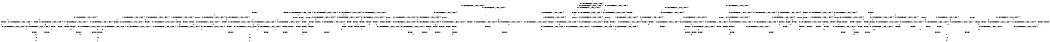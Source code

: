 digraph BCG {
size = "7, 10.5";
center = TRUE;
node [shape = circle];
0 [peripheries = 2];
0 -> 1 [label = "EX !0 !ATOMIC_EXCH_BRANCH (1, +1, TRUE, +0, 2, TRUE) !{0}"];
0 -> 2 [label = "EX !2 !ATOMIC_EXCH_BRANCH (1, +0, FALSE, +0, 1, TRUE) !{0}"];
0 -> 3 [label = "EX !1 !ATOMIC_EXCH_BRANCH (1, +1, TRUE, +0, 2, TRUE) !{0}"];
0 -> 4 [label = "EX !0 !ATOMIC_EXCH_BRANCH (1, +1, TRUE, +0, 2, TRUE) !{0}"];
1 -> 5 [label = "EX !2 !ATOMIC_EXCH_BRANCH (1, +0, FALSE, +0, 1, FALSE) !{0}"];
1 -> 6 [label = "EX !1 !ATOMIC_EXCH_BRANCH (1, +1, TRUE, +0, 2, FALSE) !{0}"];
1 -> 7 [label = "TERMINATE !0"];
2 -> 2 [label = "EX !2 !ATOMIC_EXCH_BRANCH (1, +0, FALSE, +0, 1, TRUE) !{0}"];
2 -> 8 [label = "EX !0 !ATOMIC_EXCH_BRANCH (1, +1, TRUE, +0, 2, TRUE) !{0}"];
2 -> 9 [label = "EX !1 !ATOMIC_EXCH_BRANCH (1, +1, TRUE, +0, 2, TRUE) !{0}"];
2 -> 10 [label = "EX !0 !ATOMIC_EXCH_BRANCH (1, +1, TRUE, +0, 2, TRUE) !{0}"];
3 -> 6 [label = "EX !0 !ATOMIC_EXCH_BRANCH (1, +1, TRUE, +0, 2, FALSE) !{0}"];
3 -> 11 [label = "EX !2 !ATOMIC_EXCH_BRANCH (1, +0, FALSE, +0, 1, FALSE) !{0}"];
3 -> 12 [label = "TERMINATE !1"];
3 -> 13 [label = "EX !0 !ATOMIC_EXCH_BRANCH (1, +1, TRUE, +0, 2, FALSE) !{0}"];
4 -> 14 [label = "EX !2 !ATOMIC_EXCH_BRANCH (1, +0, FALSE, +0, 1, FALSE) !{0}"];
4 -> 13 [label = "EX !1 !ATOMIC_EXCH_BRANCH (1, +1, TRUE, +0, 2, FALSE) !{0}"];
4 -> 15 [label = "TERMINATE !0"];
5 -> 16 [label = "EX !1 !ATOMIC_EXCH_BRANCH (1, +1, TRUE, +0, 2, FALSE) !{0}"];
5 -> 17 [label = "TERMINATE !0"];
5 -> 18 [label = "TERMINATE !2"];
6 -> 19 [label = "EX !2 !ATOMIC_EXCH_BRANCH (1, +0, FALSE, +0, 1, FALSE) !{0}"];
6 -> 20 [label = "TERMINATE !0"];
6 -> 21 [label = "TERMINATE !1"];
7 -> 22 [label = "EX !1 !ATOMIC_EXCH_BRANCH (1, +1, TRUE, +0, 2, FALSE) !{1}"];
7 -> 23 [label = "EX !2 !ATOMIC_EXCH_BRANCH (1, +0, FALSE, +0, 1, FALSE) !{1}"];
7 -> 24 [label = "EX !1 !ATOMIC_EXCH_BRANCH (1, +1, TRUE, +0, 2, FALSE) !{1}"];
8 -> 5 [label = "EX !2 !ATOMIC_EXCH_BRANCH (1, +0, FALSE, +0, 1, FALSE) !{0}"];
8 -> 25 [label = "EX !1 !ATOMIC_EXCH_BRANCH (1, +1, TRUE, +0, 2, FALSE) !{0}"];
8 -> 26 [label = "TERMINATE !0"];
9 -> 11 [label = "EX !2 !ATOMIC_EXCH_BRANCH (1, +0, FALSE, +0, 1, FALSE) !{0}"];
9 -> 25 [label = "EX !0 !ATOMIC_EXCH_BRANCH (1, +1, TRUE, +0, 2, FALSE) !{0}"];
9 -> 27 [label = "TERMINATE !1"];
9 -> 28 [label = "EX !0 !ATOMIC_EXCH_BRANCH (1, +1, TRUE, +0, 2, FALSE) !{0}"];
10 -> 14 [label = "EX !2 !ATOMIC_EXCH_BRANCH (1, +0, FALSE, +0, 1, FALSE) !{0}"];
10 -> 28 [label = "EX !1 !ATOMIC_EXCH_BRANCH (1, +1, TRUE, +0, 2, FALSE) !{0}"];
10 -> 29 [label = "TERMINATE !0"];
11 -> 16 [label = "EX !0 !ATOMIC_EXCH_BRANCH (1, +1, TRUE, +0, 2, FALSE) !{0}"];
11 -> 30 [label = "TERMINATE !2"];
11 -> 31 [label = "TERMINATE !1"];
11 -> 32 [label = "EX !0 !ATOMIC_EXCH_BRANCH (1, +1, TRUE, +0, 2, FALSE) !{0}"];
12 -> 33 [label = "EX !0 !ATOMIC_EXCH_BRANCH (1, +1, TRUE, +0, 2, FALSE) !{0}"];
12 -> 34 [label = "EX !2 !ATOMIC_EXCH_BRANCH (1, +0, FALSE, +0, 1, FALSE) !{0}"];
12 -> 35 [label = "EX !0 !ATOMIC_EXCH_BRANCH (1, +1, TRUE, +0, 2, FALSE) !{0}"];
13 -> 36 [label = "EX !2 !ATOMIC_EXCH_BRANCH (1, +0, FALSE, +0, 1, FALSE) !{0}"];
13 -> 37 [label = "TERMINATE !0"];
13 -> 38 [label = "TERMINATE !1"];
14 -> 32 [label = "EX !1 !ATOMIC_EXCH_BRANCH (1, +1, TRUE, +0, 2, FALSE) !{0}"];
14 -> 39 [label = "TERMINATE !0"];
14 -> 40 [label = "TERMINATE !2"];
15 -> 41 [label = "EX !1 !ATOMIC_EXCH_BRANCH (1, +1, TRUE, +0, 2, FALSE) !{1}"];
15 -> 42 [label = "EX !2 !ATOMIC_EXCH_BRANCH (1, +0, FALSE, +0, 1, FALSE) !{1}"];
16 -> 43 [label = "TERMINATE !0"];
16 -> 44 [label = "TERMINATE !2"];
16 -> 45 [label = "TERMINATE !1"];
17 -> 46 [label = "EX !1 !ATOMIC_EXCH_BRANCH (1, +1, TRUE, +0, 2, FALSE) !{1}"];
17 -> 47 [label = "TERMINATE !2"];
17 -> 48 [label = "EX !1 !ATOMIC_EXCH_BRANCH (1, +1, TRUE, +0, 2, FALSE) !{1}"];
18 -> 49 [label = "EX !1 !ATOMIC_EXCH_BRANCH (1, +1, TRUE, +0, 2, FALSE) !{0}"];
18 -> 50 [label = "TERMINATE !0"];
19 -> 43 [label = "TERMINATE !0"];
19 -> 44 [label = "TERMINATE !2"];
19 -> 45 [label = "TERMINATE !1"];
20 -> 51 [label = "EX !2 !ATOMIC_EXCH_BRANCH (1, +0, FALSE, +0, 1, FALSE) !{1}"];
20 -> 52 [label = "TERMINATE !1"];
21 -> 53 [label = "EX !2 !ATOMIC_EXCH_BRANCH (1, +0, FALSE, +0, 1, FALSE) !{0}"];
21 -> 54 [label = "TERMINATE !0"];
22 -> 51 [label = "EX !2 !ATOMIC_EXCH_BRANCH (1, +0, FALSE, +0, 1, FALSE) !{1}"];
22 -> 52 [label = "TERMINATE !1"];
23 -> 46 [label = "EX !1 !ATOMIC_EXCH_BRANCH (1, +1, TRUE, +0, 2, FALSE) !{1}"];
23 -> 47 [label = "TERMINATE !2"];
23 -> 48 [label = "EX !1 !ATOMIC_EXCH_BRANCH (1, +1, TRUE, +0, 2, FALSE) !{1}"];
24 -> 55 [label = "EX !2 !ATOMIC_EXCH_BRANCH (1, +0, FALSE, +0, 1, FALSE) !{1}"];
24 -> 56 [label = "TERMINATE !1"];
25 -> 19 [label = "EX !2 !ATOMIC_EXCH_BRANCH (1, +0, FALSE, +0, 1, FALSE) !{0}"];
25 -> 57 [label = "TERMINATE !0"];
25 -> 58 [label = "TERMINATE !1"];
26 -> 23 [label = "EX !2 !ATOMIC_EXCH_BRANCH (1, +0, FALSE, +0, 1, FALSE) !{1}"];
26 -> 59 [label = "EX !1 !ATOMIC_EXCH_BRANCH (1, +1, TRUE, +0, 2, FALSE) !{1}"];
26 -> 60 [label = "EX !1 !ATOMIC_EXCH_BRANCH (1, +1, TRUE, +0, 2, FALSE) !{1}"];
27 -> 34 [label = "EX !2 !ATOMIC_EXCH_BRANCH (1, +0, FALSE, +0, 1, FALSE) !{0}"];
27 -> 61 [label = "EX !0 !ATOMIC_EXCH_BRANCH (1, +1, TRUE, +0, 2, FALSE) !{0}"];
27 -> 62 [label = "EX !0 !ATOMIC_EXCH_BRANCH (1, +1, TRUE, +0, 2, FALSE) !{0}"];
28 -> 36 [label = "EX !2 !ATOMIC_EXCH_BRANCH (1, +0, FALSE, +0, 1, FALSE) !{0}"];
28 -> 63 [label = "TERMINATE !0"];
28 -> 64 [label = "TERMINATE !1"];
29 -> 42 [label = "EX !2 !ATOMIC_EXCH_BRANCH (1, +0, FALSE, +0, 1, FALSE) !{1}"];
29 -> 65 [label = "EX !1 !ATOMIC_EXCH_BRANCH (1, +1, TRUE, +0, 2, FALSE) !{1}"];
30 -> 49 [label = "EX !0 !ATOMIC_EXCH_BRANCH (1, +1, TRUE, +0, 2, FALSE) !{0}"];
30 -> 66 [label = "TERMINATE !1"];
30 -> 67 [label = "EX !0 !ATOMIC_EXCH_BRANCH (1, +1, TRUE, +0, 2, FALSE) !{0}"];
31 -> 68 [label = "EX !0 !ATOMIC_EXCH_BRANCH (1, +1, TRUE, +0, 2, FALSE) !{0}"];
31 -> 69 [label = "TERMINATE !2"];
31 -> 70 [label = "EX !0 !ATOMIC_EXCH_BRANCH (1, +1, TRUE, +0, 2, FALSE) !{0}"];
32 -> 71 [label = "TERMINATE !0"];
32 -> 72 [label = "TERMINATE !2"];
32 -> 73 [label = "TERMINATE !1"];
33 -> 53 [label = "EX !2 !ATOMIC_EXCH_BRANCH (1, +0, FALSE, +0, 1, FALSE) !{0}"];
33 -> 54 [label = "TERMINATE !0"];
34 -> 68 [label = "EX !0 !ATOMIC_EXCH_BRANCH (1, +1, TRUE, +0, 2, FALSE) !{0}"];
34 -> 69 [label = "TERMINATE !2"];
34 -> 70 [label = "EX !0 !ATOMIC_EXCH_BRANCH (1, +1, TRUE, +0, 2, FALSE) !{0}"];
35 -> 74 [label = "EX !2 !ATOMIC_EXCH_BRANCH (1, +0, FALSE, +0, 1, FALSE) !{0}"];
35 -> 75 [label = "TERMINATE !0"];
36 -> 71 [label = "TERMINATE !0"];
36 -> 72 [label = "TERMINATE !2"];
36 -> 73 [label = "TERMINATE !1"];
37 -> 76 [label = "EX !2 !ATOMIC_EXCH_BRANCH (1, +0, FALSE, +0, 1, FALSE) !{1}"];
37 -> 77 [label = "TERMINATE !1"];
38 -> 74 [label = "EX !2 !ATOMIC_EXCH_BRANCH (1, +0, FALSE, +0, 1, FALSE) !{0}"];
38 -> 75 [label = "TERMINATE !0"];
39 -> 78 [label = "EX !1 !ATOMIC_EXCH_BRANCH (1, +1, TRUE, +0, 2, FALSE) !{1}"];
39 -> 79 [label = "TERMINATE !2"];
40 -> 67 [label = "EX !1 !ATOMIC_EXCH_BRANCH (1, +1, TRUE, +0, 2, FALSE) !{0}"];
40 -> 80 [label = "TERMINATE !0"];
41 -> 76 [label = "EX !2 !ATOMIC_EXCH_BRANCH (1, +0, FALSE, +0, 1, FALSE) !{1}"];
41 -> 77 [label = "TERMINATE !1"];
42 -> 78 [label = "EX !1 !ATOMIC_EXCH_BRANCH (1, +1, TRUE, +0, 2, FALSE) !{1}"];
42 -> 79 [label = "TERMINATE !2"];
43 -> 81 [label = "TERMINATE !2"];
43 -> 82 [label = "TERMINATE !1"];
44 -> 83 [label = "TERMINATE !0"];
44 -> 84 [label = "TERMINATE !1"];
45 -> 85 [label = "TERMINATE !0"];
45 -> 86 [label = "TERMINATE !2"];
46 -> 81 [label = "TERMINATE !2"];
46 -> 82 [label = "TERMINATE !1"];
47 -> 87 [label = "EX !1 !ATOMIC_EXCH_BRANCH (1, +1, TRUE, +0, 2, FALSE) !{1}"];
47 -> 88 [label = "EX !1 !ATOMIC_EXCH_BRANCH (1, +1, TRUE, +0, 2, FALSE) !{1}"];
48 -> 89 [label = "TERMINATE !2"];
48 -> 90 [label = "TERMINATE !1"];
49 -> 83 [label = "TERMINATE !0"];
49 -> 84 [label = "TERMINATE !1"];
50 -> 87 [label = "EX !1 !ATOMIC_EXCH_BRANCH (1, +1, TRUE, +0, 2, FALSE) !{1}"];
50 -> 88 [label = "EX !1 !ATOMIC_EXCH_BRANCH (1, +1, TRUE, +0, 2, FALSE) !{1}"];
51 -> 81 [label = "TERMINATE !2"];
51 -> 82 [label = "TERMINATE !1"];
52 -> 91 [label = "EX !2 !ATOMIC_EXCH_BRANCH (1, +0, FALSE, +0, 1, FALSE) !{2}"];
52 -> 92 [label = "EX !2 !ATOMIC_EXCH_BRANCH (1, +0, FALSE, +0, 1, FALSE) !{2}"];
53 -> 85 [label = "TERMINATE !0"];
53 -> 86 [label = "TERMINATE !2"];
54 -> 93 [label = "EX !2 !ATOMIC_EXCH_BRANCH (1, +0, FALSE, +0, 1, FALSE) !{1}"];
55 -> 89 [label = "TERMINATE !2"];
55 -> 90 [label = "TERMINATE !1"];
56 -> 94 [label = "EX !2 !ATOMIC_EXCH_BRANCH (1, +0, FALSE, +0, 1, FALSE) !{2}"];
57 -> 51 [label = "EX !2 !ATOMIC_EXCH_BRANCH (1, +0, FALSE, +0, 1, FALSE) !{1}"];
57 -> 95 [label = "TERMINATE !1"];
58 -> 53 [label = "EX !2 !ATOMIC_EXCH_BRANCH (1, +0, FALSE, +0, 1, FALSE) !{0}"];
58 -> 96 [label = "TERMINATE !0"];
59 -> 51 [label = "EX !2 !ATOMIC_EXCH_BRANCH (1, +0, FALSE, +0, 1, FALSE) !{1}"];
59 -> 95 [label = "TERMINATE !1"];
60 -> 55 [label = "EX !2 !ATOMIC_EXCH_BRANCH (1, +0, FALSE, +0, 1, FALSE) !{1}"];
60 -> 97 [label = "TERMINATE !1"];
61 -> 53 [label = "EX !2 !ATOMIC_EXCH_BRANCH (1, +0, FALSE, +0, 1, FALSE) !{0}"];
61 -> 96 [label = "TERMINATE !0"];
62 -> 74 [label = "EX !2 !ATOMIC_EXCH_BRANCH (1, +0, FALSE, +0, 1, FALSE) !{0}"];
62 -> 98 [label = "TERMINATE !0"];
63 -> 76 [label = "EX !2 !ATOMIC_EXCH_BRANCH (1, +0, FALSE, +0, 1, FALSE) !{1}"];
63 -> 99 [label = "TERMINATE !1"];
64 -> 74 [label = "EX !2 !ATOMIC_EXCH_BRANCH (1, +0, FALSE, +0, 1, FALSE) !{0}"];
64 -> 98 [label = "TERMINATE !0"];
65 -> 76 [label = "EX !2 !ATOMIC_EXCH_BRANCH (1, +0, FALSE, +0, 1, FALSE) !{1}"];
65 -> 99 [label = "TERMINATE !1"];
66 -> 100 [label = "EX !0 !ATOMIC_EXCH_BRANCH (1, +1, TRUE, +0, 2, FALSE) !{0}"];
66 -> 101 [label = "EX !0 !ATOMIC_EXCH_BRANCH (1, +1, TRUE, +0, 2, FALSE) !{0}"];
67 -> 102 [label = "TERMINATE !0"];
67 -> 103 [label = "TERMINATE !1"];
68 -> 85 [label = "TERMINATE !0"];
68 -> 86 [label = "TERMINATE !2"];
69 -> 100 [label = "EX !0 !ATOMIC_EXCH_BRANCH (1, +1, TRUE, +0, 2, FALSE) !{0}"];
69 -> 101 [label = "EX !0 !ATOMIC_EXCH_BRANCH (1, +1, TRUE, +0, 2, FALSE) !{0}"];
70 -> 104 [label = "TERMINATE !0"];
70 -> 105 [label = "TERMINATE !2"];
71 -> 106 [label = "TERMINATE !2"];
71 -> 107 [label = "TERMINATE !1"];
72 -> 102 [label = "TERMINATE !0"];
72 -> 103 [label = "TERMINATE !1"];
73 -> 104 [label = "TERMINATE !0"];
73 -> 105 [label = "TERMINATE !2"];
74 -> 104 [label = "TERMINATE !0"];
74 -> 105 [label = "TERMINATE !2"];
75 -> 108 [label = "EX !2 !ATOMIC_EXCH_BRANCH (1, +0, FALSE, +0, 1, FALSE) !{1}"];
76 -> 106 [label = "TERMINATE !2"];
76 -> 107 [label = "TERMINATE !1"];
77 -> 109 [label = "EX !2 !ATOMIC_EXCH_BRANCH (1, +0, FALSE, +0, 1, FALSE) !{2}"];
78 -> 106 [label = "TERMINATE !2"];
78 -> 107 [label = "TERMINATE !1"];
79 -> 110 [label = "EX !1 !ATOMIC_EXCH_BRANCH (1, +1, TRUE, +0, 2, FALSE) !{1}"];
80 -> 110 [label = "EX !1 !ATOMIC_EXCH_BRANCH (1, +1, TRUE, +0, 2, FALSE) !{1}"];
81 -> 111 [label = "TERMINATE !1"];
82 -> 112 [label = "TERMINATE !2"];
83 -> 111 [label = "TERMINATE !1"];
84 -> 113 [label = "TERMINATE !0"];
85 -> 114 [label = "TERMINATE !2"];
86 -> 113 [label = "TERMINATE !0"];
87 -> 111 [label = "TERMINATE !1"];
88 -> 115 [label = "TERMINATE !1"];
89 -> 115 [label = "TERMINATE !1"];
90 -> 116 [label = "TERMINATE !2"];
91 -> 112 [label = "TERMINATE !2"];
92 -> 117 [label = "TERMINATE !2"];
93 -> 114 [label = "TERMINATE !2"];
94 -> 116 [label = "TERMINATE !2"];
95 -> 91 [label = "EX !2 !ATOMIC_EXCH_BRANCH (1, +0, FALSE, +0, 1, FALSE) !{2}"];
95 -> 92 [label = "EX !2 !ATOMIC_EXCH_BRANCH (1, +0, FALSE, +0, 1, FALSE) !{2}"];
96 -> 93 [label = "EX !2 !ATOMIC_EXCH_BRANCH (1, +0, FALSE, +0, 1, FALSE) !{1}"];
97 -> 94 [label = "EX !2 !ATOMIC_EXCH_BRANCH (1, +0, FALSE, +0, 1, FALSE) !{2}"];
98 -> 108 [label = "EX !2 !ATOMIC_EXCH_BRANCH (1, +0, FALSE, +0, 1, FALSE) !{1}"];
99 -> 109 [label = "EX !2 !ATOMIC_EXCH_BRANCH (1, +0, FALSE, +0, 1, FALSE) !{2}"];
100 -> 113 [label = "TERMINATE !0"];
101 -> 118 [label = "TERMINATE !0"];
102 -> 119 [label = "TERMINATE !1"];
103 -> 118 [label = "TERMINATE !0"];
104 -> 120 [label = "TERMINATE !2"];
105 -> 118 [label = "TERMINATE !0"];
106 -> 119 [label = "TERMINATE !1"];
107 -> 121 [label = "TERMINATE !2"];
108 -> 120 [label = "TERMINATE !2"];
109 -> 121 [label = "TERMINATE !2"];
110 -> 119 [label = "TERMINATE !1"];
112 -> 122 [label = "exit"];
116 -> 123 [label = "exit"];
117 -> 124 [label = "exit"];
121 -> 125 [label = "exit"];
}
